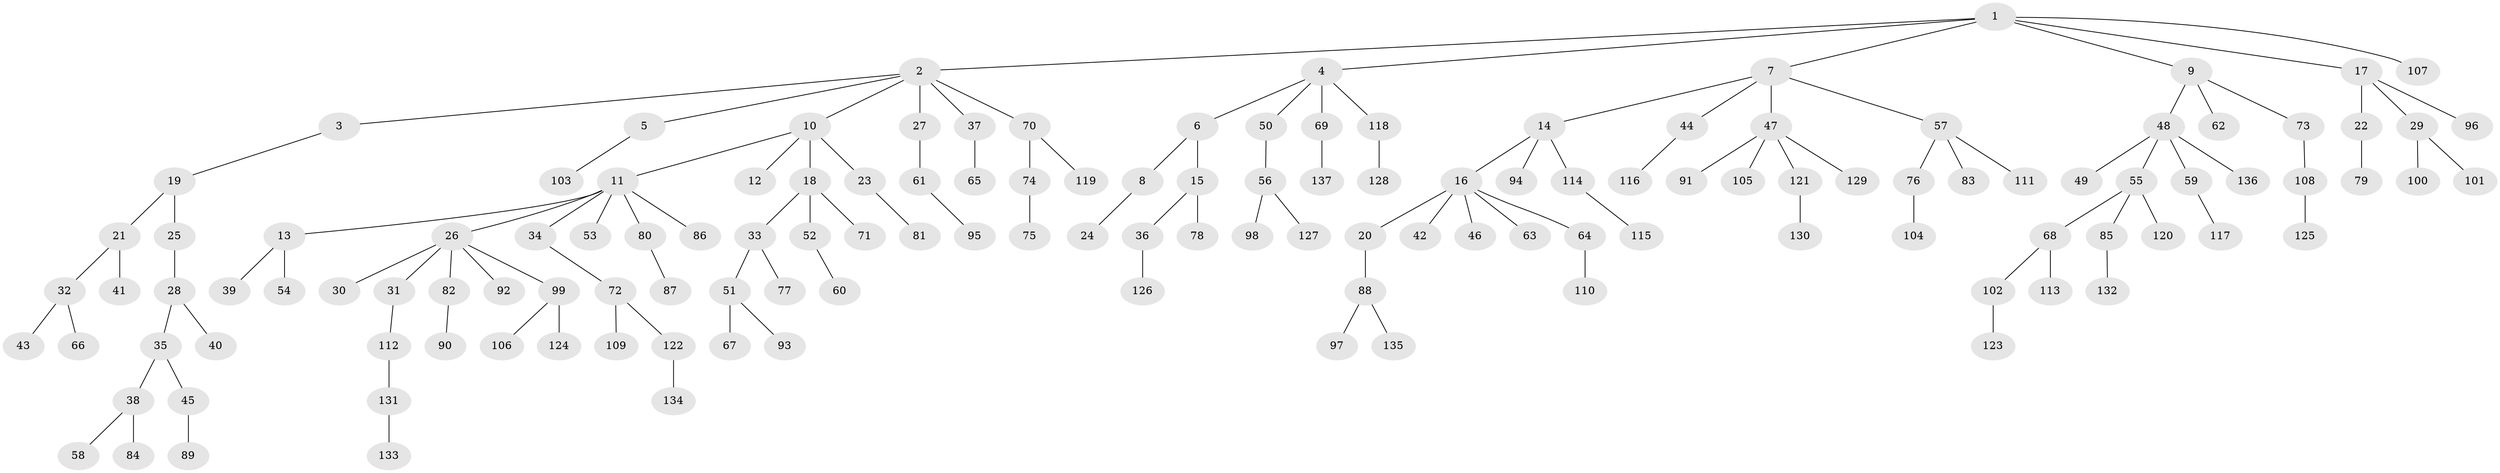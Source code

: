 // Generated by graph-tools (version 1.1) at 2025/26/03/09/25 03:26:30]
// undirected, 137 vertices, 136 edges
graph export_dot {
graph [start="1"]
  node [color=gray90,style=filled];
  1;
  2;
  3;
  4;
  5;
  6;
  7;
  8;
  9;
  10;
  11;
  12;
  13;
  14;
  15;
  16;
  17;
  18;
  19;
  20;
  21;
  22;
  23;
  24;
  25;
  26;
  27;
  28;
  29;
  30;
  31;
  32;
  33;
  34;
  35;
  36;
  37;
  38;
  39;
  40;
  41;
  42;
  43;
  44;
  45;
  46;
  47;
  48;
  49;
  50;
  51;
  52;
  53;
  54;
  55;
  56;
  57;
  58;
  59;
  60;
  61;
  62;
  63;
  64;
  65;
  66;
  67;
  68;
  69;
  70;
  71;
  72;
  73;
  74;
  75;
  76;
  77;
  78;
  79;
  80;
  81;
  82;
  83;
  84;
  85;
  86;
  87;
  88;
  89;
  90;
  91;
  92;
  93;
  94;
  95;
  96;
  97;
  98;
  99;
  100;
  101;
  102;
  103;
  104;
  105;
  106;
  107;
  108;
  109;
  110;
  111;
  112;
  113;
  114;
  115;
  116;
  117;
  118;
  119;
  120;
  121;
  122;
  123;
  124;
  125;
  126;
  127;
  128;
  129;
  130;
  131;
  132;
  133;
  134;
  135;
  136;
  137;
  1 -- 2;
  1 -- 4;
  1 -- 7;
  1 -- 9;
  1 -- 17;
  1 -- 107;
  2 -- 3;
  2 -- 5;
  2 -- 10;
  2 -- 27;
  2 -- 37;
  2 -- 70;
  3 -- 19;
  4 -- 6;
  4 -- 50;
  4 -- 69;
  4 -- 118;
  5 -- 103;
  6 -- 8;
  6 -- 15;
  7 -- 14;
  7 -- 44;
  7 -- 47;
  7 -- 57;
  8 -- 24;
  9 -- 48;
  9 -- 62;
  9 -- 73;
  10 -- 11;
  10 -- 12;
  10 -- 18;
  10 -- 23;
  11 -- 13;
  11 -- 26;
  11 -- 34;
  11 -- 53;
  11 -- 80;
  11 -- 86;
  13 -- 39;
  13 -- 54;
  14 -- 16;
  14 -- 94;
  14 -- 114;
  15 -- 36;
  15 -- 78;
  16 -- 20;
  16 -- 42;
  16 -- 46;
  16 -- 63;
  16 -- 64;
  17 -- 22;
  17 -- 29;
  17 -- 96;
  18 -- 33;
  18 -- 52;
  18 -- 71;
  19 -- 21;
  19 -- 25;
  20 -- 88;
  21 -- 32;
  21 -- 41;
  22 -- 79;
  23 -- 81;
  25 -- 28;
  26 -- 30;
  26 -- 31;
  26 -- 82;
  26 -- 92;
  26 -- 99;
  27 -- 61;
  28 -- 35;
  28 -- 40;
  29 -- 100;
  29 -- 101;
  31 -- 112;
  32 -- 43;
  32 -- 66;
  33 -- 51;
  33 -- 77;
  34 -- 72;
  35 -- 38;
  35 -- 45;
  36 -- 126;
  37 -- 65;
  38 -- 58;
  38 -- 84;
  44 -- 116;
  45 -- 89;
  47 -- 91;
  47 -- 105;
  47 -- 121;
  47 -- 129;
  48 -- 49;
  48 -- 55;
  48 -- 59;
  48 -- 136;
  50 -- 56;
  51 -- 67;
  51 -- 93;
  52 -- 60;
  55 -- 68;
  55 -- 85;
  55 -- 120;
  56 -- 98;
  56 -- 127;
  57 -- 76;
  57 -- 83;
  57 -- 111;
  59 -- 117;
  61 -- 95;
  64 -- 110;
  68 -- 102;
  68 -- 113;
  69 -- 137;
  70 -- 74;
  70 -- 119;
  72 -- 109;
  72 -- 122;
  73 -- 108;
  74 -- 75;
  76 -- 104;
  80 -- 87;
  82 -- 90;
  85 -- 132;
  88 -- 97;
  88 -- 135;
  99 -- 106;
  99 -- 124;
  102 -- 123;
  108 -- 125;
  112 -- 131;
  114 -- 115;
  118 -- 128;
  121 -- 130;
  122 -- 134;
  131 -- 133;
}

